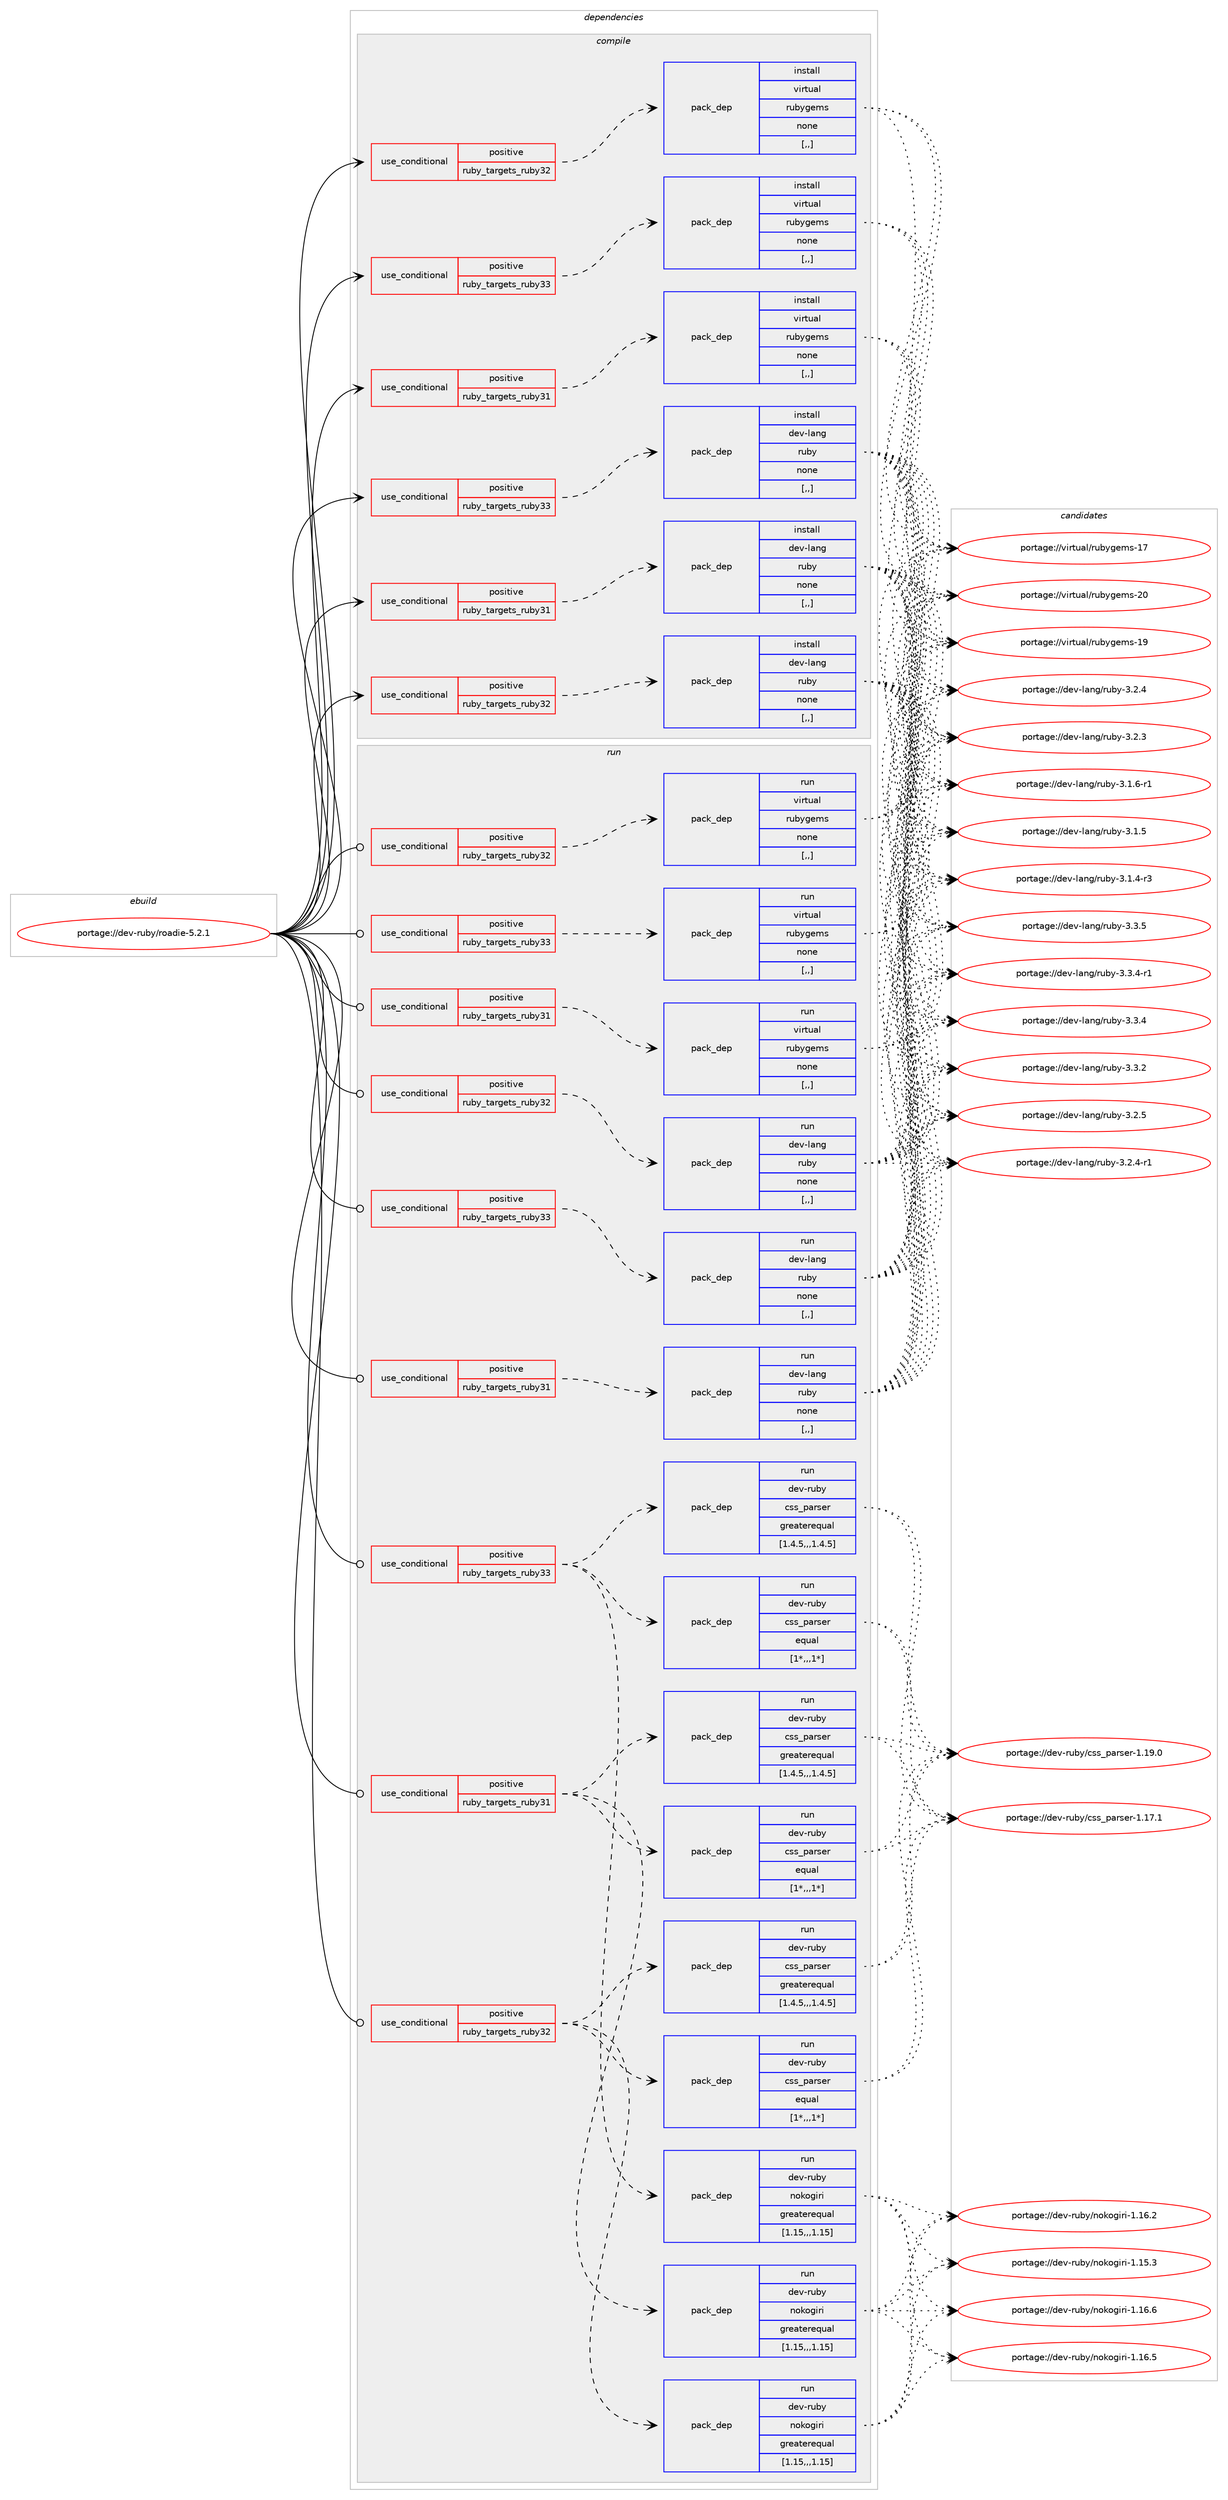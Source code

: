 digraph prolog {

# *************
# Graph options
# *************

newrank=true;
concentrate=true;
compound=true;
graph [rankdir=LR,fontname=Helvetica,fontsize=10,ranksep=1.5];#, ranksep=2.5, nodesep=0.2];
edge  [arrowhead=vee];
node  [fontname=Helvetica,fontsize=10];

# **********
# The ebuild
# **********

subgraph cluster_leftcol {
color=gray;
label=<<i>ebuild</i>>;
id [label="portage://dev-ruby/roadie-5.2.1", color=red, width=4, href="../dev-ruby/roadie-5.2.1.svg"];
}

# ****************
# The dependencies
# ****************

subgraph cluster_midcol {
color=gray;
label=<<i>dependencies</i>>;
subgraph cluster_compile {
fillcolor="#eeeeee";
style=filled;
label=<<i>compile</i>>;
subgraph cond185751 {
dependency695249 [label=<<TABLE BORDER="0" CELLBORDER="1" CELLSPACING="0" CELLPADDING="4"><TR><TD ROWSPAN="3" CELLPADDING="10">use_conditional</TD></TR><TR><TD>positive</TD></TR><TR><TD>ruby_targets_ruby31</TD></TR></TABLE>>, shape=none, color=red];
subgraph pack504543 {
dependency695250 [label=<<TABLE BORDER="0" CELLBORDER="1" CELLSPACING="0" CELLPADDING="4" WIDTH="220"><TR><TD ROWSPAN="6" CELLPADDING="30">pack_dep</TD></TR><TR><TD WIDTH="110">install</TD></TR><TR><TD>dev-lang</TD></TR><TR><TD>ruby</TD></TR><TR><TD>none</TD></TR><TR><TD>[,,]</TD></TR></TABLE>>, shape=none, color=blue];
}
dependency695249:e -> dependency695250:w [weight=20,style="dashed",arrowhead="vee"];
}
id:e -> dependency695249:w [weight=20,style="solid",arrowhead="vee"];
subgraph cond185752 {
dependency695251 [label=<<TABLE BORDER="0" CELLBORDER="1" CELLSPACING="0" CELLPADDING="4"><TR><TD ROWSPAN="3" CELLPADDING="10">use_conditional</TD></TR><TR><TD>positive</TD></TR><TR><TD>ruby_targets_ruby31</TD></TR></TABLE>>, shape=none, color=red];
subgraph pack504544 {
dependency695252 [label=<<TABLE BORDER="0" CELLBORDER="1" CELLSPACING="0" CELLPADDING="4" WIDTH="220"><TR><TD ROWSPAN="6" CELLPADDING="30">pack_dep</TD></TR><TR><TD WIDTH="110">install</TD></TR><TR><TD>virtual</TD></TR><TR><TD>rubygems</TD></TR><TR><TD>none</TD></TR><TR><TD>[,,]</TD></TR></TABLE>>, shape=none, color=blue];
}
dependency695251:e -> dependency695252:w [weight=20,style="dashed",arrowhead="vee"];
}
id:e -> dependency695251:w [weight=20,style="solid",arrowhead="vee"];
subgraph cond185753 {
dependency695253 [label=<<TABLE BORDER="0" CELLBORDER="1" CELLSPACING="0" CELLPADDING="4"><TR><TD ROWSPAN="3" CELLPADDING="10">use_conditional</TD></TR><TR><TD>positive</TD></TR><TR><TD>ruby_targets_ruby32</TD></TR></TABLE>>, shape=none, color=red];
subgraph pack504545 {
dependency695254 [label=<<TABLE BORDER="0" CELLBORDER="1" CELLSPACING="0" CELLPADDING="4" WIDTH="220"><TR><TD ROWSPAN="6" CELLPADDING="30">pack_dep</TD></TR><TR><TD WIDTH="110">install</TD></TR><TR><TD>dev-lang</TD></TR><TR><TD>ruby</TD></TR><TR><TD>none</TD></TR><TR><TD>[,,]</TD></TR></TABLE>>, shape=none, color=blue];
}
dependency695253:e -> dependency695254:w [weight=20,style="dashed",arrowhead="vee"];
}
id:e -> dependency695253:w [weight=20,style="solid",arrowhead="vee"];
subgraph cond185754 {
dependency695255 [label=<<TABLE BORDER="0" CELLBORDER="1" CELLSPACING="0" CELLPADDING="4"><TR><TD ROWSPAN="3" CELLPADDING="10">use_conditional</TD></TR><TR><TD>positive</TD></TR><TR><TD>ruby_targets_ruby32</TD></TR></TABLE>>, shape=none, color=red];
subgraph pack504546 {
dependency695256 [label=<<TABLE BORDER="0" CELLBORDER="1" CELLSPACING="0" CELLPADDING="4" WIDTH="220"><TR><TD ROWSPAN="6" CELLPADDING="30">pack_dep</TD></TR><TR><TD WIDTH="110">install</TD></TR><TR><TD>virtual</TD></TR><TR><TD>rubygems</TD></TR><TR><TD>none</TD></TR><TR><TD>[,,]</TD></TR></TABLE>>, shape=none, color=blue];
}
dependency695255:e -> dependency695256:w [weight=20,style="dashed",arrowhead="vee"];
}
id:e -> dependency695255:w [weight=20,style="solid",arrowhead="vee"];
subgraph cond185755 {
dependency695257 [label=<<TABLE BORDER="0" CELLBORDER="1" CELLSPACING="0" CELLPADDING="4"><TR><TD ROWSPAN="3" CELLPADDING="10">use_conditional</TD></TR><TR><TD>positive</TD></TR><TR><TD>ruby_targets_ruby33</TD></TR></TABLE>>, shape=none, color=red];
subgraph pack504547 {
dependency695258 [label=<<TABLE BORDER="0" CELLBORDER="1" CELLSPACING="0" CELLPADDING="4" WIDTH="220"><TR><TD ROWSPAN="6" CELLPADDING="30">pack_dep</TD></TR><TR><TD WIDTH="110">install</TD></TR><TR><TD>dev-lang</TD></TR><TR><TD>ruby</TD></TR><TR><TD>none</TD></TR><TR><TD>[,,]</TD></TR></TABLE>>, shape=none, color=blue];
}
dependency695257:e -> dependency695258:w [weight=20,style="dashed",arrowhead="vee"];
}
id:e -> dependency695257:w [weight=20,style="solid",arrowhead="vee"];
subgraph cond185756 {
dependency695259 [label=<<TABLE BORDER="0" CELLBORDER="1" CELLSPACING="0" CELLPADDING="4"><TR><TD ROWSPAN="3" CELLPADDING="10">use_conditional</TD></TR><TR><TD>positive</TD></TR><TR><TD>ruby_targets_ruby33</TD></TR></TABLE>>, shape=none, color=red];
subgraph pack504548 {
dependency695260 [label=<<TABLE BORDER="0" CELLBORDER="1" CELLSPACING="0" CELLPADDING="4" WIDTH="220"><TR><TD ROWSPAN="6" CELLPADDING="30">pack_dep</TD></TR><TR><TD WIDTH="110">install</TD></TR><TR><TD>virtual</TD></TR><TR><TD>rubygems</TD></TR><TR><TD>none</TD></TR><TR><TD>[,,]</TD></TR></TABLE>>, shape=none, color=blue];
}
dependency695259:e -> dependency695260:w [weight=20,style="dashed",arrowhead="vee"];
}
id:e -> dependency695259:w [weight=20,style="solid",arrowhead="vee"];
}
subgraph cluster_compileandrun {
fillcolor="#eeeeee";
style=filled;
label=<<i>compile and run</i>>;
}
subgraph cluster_run {
fillcolor="#eeeeee";
style=filled;
label=<<i>run</i>>;
subgraph cond185757 {
dependency695261 [label=<<TABLE BORDER="0" CELLBORDER="1" CELLSPACING="0" CELLPADDING="4"><TR><TD ROWSPAN="3" CELLPADDING="10">use_conditional</TD></TR><TR><TD>positive</TD></TR><TR><TD>ruby_targets_ruby31</TD></TR></TABLE>>, shape=none, color=red];
subgraph pack504549 {
dependency695262 [label=<<TABLE BORDER="0" CELLBORDER="1" CELLSPACING="0" CELLPADDING="4" WIDTH="220"><TR><TD ROWSPAN="6" CELLPADDING="30">pack_dep</TD></TR><TR><TD WIDTH="110">run</TD></TR><TR><TD>dev-lang</TD></TR><TR><TD>ruby</TD></TR><TR><TD>none</TD></TR><TR><TD>[,,]</TD></TR></TABLE>>, shape=none, color=blue];
}
dependency695261:e -> dependency695262:w [weight=20,style="dashed",arrowhead="vee"];
}
id:e -> dependency695261:w [weight=20,style="solid",arrowhead="odot"];
subgraph cond185758 {
dependency695263 [label=<<TABLE BORDER="0" CELLBORDER="1" CELLSPACING="0" CELLPADDING="4"><TR><TD ROWSPAN="3" CELLPADDING="10">use_conditional</TD></TR><TR><TD>positive</TD></TR><TR><TD>ruby_targets_ruby31</TD></TR></TABLE>>, shape=none, color=red];
subgraph pack504550 {
dependency695264 [label=<<TABLE BORDER="0" CELLBORDER="1" CELLSPACING="0" CELLPADDING="4" WIDTH="220"><TR><TD ROWSPAN="6" CELLPADDING="30">pack_dep</TD></TR><TR><TD WIDTH="110">run</TD></TR><TR><TD>dev-ruby</TD></TR><TR><TD>nokogiri</TD></TR><TR><TD>greaterequal</TD></TR><TR><TD>[1.15,,,1.15]</TD></TR></TABLE>>, shape=none, color=blue];
}
dependency695263:e -> dependency695264:w [weight=20,style="dashed",arrowhead="vee"];
subgraph pack504551 {
dependency695265 [label=<<TABLE BORDER="0" CELLBORDER="1" CELLSPACING="0" CELLPADDING="4" WIDTH="220"><TR><TD ROWSPAN="6" CELLPADDING="30">pack_dep</TD></TR><TR><TD WIDTH="110">run</TD></TR><TR><TD>dev-ruby</TD></TR><TR><TD>css_parser</TD></TR><TR><TD>greaterequal</TD></TR><TR><TD>[1.4.5,,,1.4.5]</TD></TR></TABLE>>, shape=none, color=blue];
}
dependency695263:e -> dependency695265:w [weight=20,style="dashed",arrowhead="vee"];
subgraph pack504552 {
dependency695266 [label=<<TABLE BORDER="0" CELLBORDER="1" CELLSPACING="0" CELLPADDING="4" WIDTH="220"><TR><TD ROWSPAN="6" CELLPADDING="30">pack_dep</TD></TR><TR><TD WIDTH="110">run</TD></TR><TR><TD>dev-ruby</TD></TR><TR><TD>css_parser</TD></TR><TR><TD>equal</TD></TR><TR><TD>[1*,,,1*]</TD></TR></TABLE>>, shape=none, color=blue];
}
dependency695263:e -> dependency695266:w [weight=20,style="dashed",arrowhead="vee"];
}
id:e -> dependency695263:w [weight=20,style="solid",arrowhead="odot"];
subgraph cond185759 {
dependency695267 [label=<<TABLE BORDER="0" CELLBORDER="1" CELLSPACING="0" CELLPADDING="4"><TR><TD ROWSPAN="3" CELLPADDING="10">use_conditional</TD></TR><TR><TD>positive</TD></TR><TR><TD>ruby_targets_ruby31</TD></TR></TABLE>>, shape=none, color=red];
subgraph pack504553 {
dependency695268 [label=<<TABLE BORDER="0" CELLBORDER="1" CELLSPACING="0" CELLPADDING="4" WIDTH="220"><TR><TD ROWSPAN="6" CELLPADDING="30">pack_dep</TD></TR><TR><TD WIDTH="110">run</TD></TR><TR><TD>virtual</TD></TR><TR><TD>rubygems</TD></TR><TR><TD>none</TD></TR><TR><TD>[,,]</TD></TR></TABLE>>, shape=none, color=blue];
}
dependency695267:e -> dependency695268:w [weight=20,style="dashed",arrowhead="vee"];
}
id:e -> dependency695267:w [weight=20,style="solid",arrowhead="odot"];
subgraph cond185760 {
dependency695269 [label=<<TABLE BORDER="0" CELLBORDER="1" CELLSPACING="0" CELLPADDING="4"><TR><TD ROWSPAN="3" CELLPADDING="10">use_conditional</TD></TR><TR><TD>positive</TD></TR><TR><TD>ruby_targets_ruby32</TD></TR></TABLE>>, shape=none, color=red];
subgraph pack504554 {
dependency695270 [label=<<TABLE BORDER="0" CELLBORDER="1" CELLSPACING="0" CELLPADDING="4" WIDTH="220"><TR><TD ROWSPAN="6" CELLPADDING="30">pack_dep</TD></TR><TR><TD WIDTH="110">run</TD></TR><TR><TD>dev-lang</TD></TR><TR><TD>ruby</TD></TR><TR><TD>none</TD></TR><TR><TD>[,,]</TD></TR></TABLE>>, shape=none, color=blue];
}
dependency695269:e -> dependency695270:w [weight=20,style="dashed",arrowhead="vee"];
}
id:e -> dependency695269:w [weight=20,style="solid",arrowhead="odot"];
subgraph cond185761 {
dependency695271 [label=<<TABLE BORDER="0" CELLBORDER="1" CELLSPACING="0" CELLPADDING="4"><TR><TD ROWSPAN="3" CELLPADDING="10">use_conditional</TD></TR><TR><TD>positive</TD></TR><TR><TD>ruby_targets_ruby32</TD></TR></TABLE>>, shape=none, color=red];
subgraph pack504555 {
dependency695272 [label=<<TABLE BORDER="0" CELLBORDER="1" CELLSPACING="0" CELLPADDING="4" WIDTH="220"><TR><TD ROWSPAN="6" CELLPADDING="30">pack_dep</TD></TR><TR><TD WIDTH="110">run</TD></TR><TR><TD>dev-ruby</TD></TR><TR><TD>nokogiri</TD></TR><TR><TD>greaterequal</TD></TR><TR><TD>[1.15,,,1.15]</TD></TR></TABLE>>, shape=none, color=blue];
}
dependency695271:e -> dependency695272:w [weight=20,style="dashed",arrowhead="vee"];
subgraph pack504556 {
dependency695273 [label=<<TABLE BORDER="0" CELLBORDER="1" CELLSPACING="0" CELLPADDING="4" WIDTH="220"><TR><TD ROWSPAN="6" CELLPADDING="30">pack_dep</TD></TR><TR><TD WIDTH="110">run</TD></TR><TR><TD>dev-ruby</TD></TR><TR><TD>css_parser</TD></TR><TR><TD>greaterequal</TD></TR><TR><TD>[1.4.5,,,1.4.5]</TD></TR></TABLE>>, shape=none, color=blue];
}
dependency695271:e -> dependency695273:w [weight=20,style="dashed",arrowhead="vee"];
subgraph pack504557 {
dependency695274 [label=<<TABLE BORDER="0" CELLBORDER="1" CELLSPACING="0" CELLPADDING="4" WIDTH="220"><TR><TD ROWSPAN="6" CELLPADDING="30">pack_dep</TD></TR><TR><TD WIDTH="110">run</TD></TR><TR><TD>dev-ruby</TD></TR><TR><TD>css_parser</TD></TR><TR><TD>equal</TD></TR><TR><TD>[1*,,,1*]</TD></TR></TABLE>>, shape=none, color=blue];
}
dependency695271:e -> dependency695274:w [weight=20,style="dashed",arrowhead="vee"];
}
id:e -> dependency695271:w [weight=20,style="solid",arrowhead="odot"];
subgraph cond185762 {
dependency695275 [label=<<TABLE BORDER="0" CELLBORDER="1" CELLSPACING="0" CELLPADDING="4"><TR><TD ROWSPAN="3" CELLPADDING="10">use_conditional</TD></TR><TR><TD>positive</TD></TR><TR><TD>ruby_targets_ruby32</TD></TR></TABLE>>, shape=none, color=red];
subgraph pack504558 {
dependency695276 [label=<<TABLE BORDER="0" CELLBORDER="1" CELLSPACING="0" CELLPADDING="4" WIDTH="220"><TR><TD ROWSPAN="6" CELLPADDING="30">pack_dep</TD></TR><TR><TD WIDTH="110">run</TD></TR><TR><TD>virtual</TD></TR><TR><TD>rubygems</TD></TR><TR><TD>none</TD></TR><TR><TD>[,,]</TD></TR></TABLE>>, shape=none, color=blue];
}
dependency695275:e -> dependency695276:w [weight=20,style="dashed",arrowhead="vee"];
}
id:e -> dependency695275:w [weight=20,style="solid",arrowhead="odot"];
subgraph cond185763 {
dependency695277 [label=<<TABLE BORDER="0" CELLBORDER="1" CELLSPACING="0" CELLPADDING="4"><TR><TD ROWSPAN="3" CELLPADDING="10">use_conditional</TD></TR><TR><TD>positive</TD></TR><TR><TD>ruby_targets_ruby33</TD></TR></TABLE>>, shape=none, color=red];
subgraph pack504559 {
dependency695278 [label=<<TABLE BORDER="0" CELLBORDER="1" CELLSPACING="0" CELLPADDING="4" WIDTH="220"><TR><TD ROWSPAN="6" CELLPADDING="30">pack_dep</TD></TR><TR><TD WIDTH="110">run</TD></TR><TR><TD>dev-lang</TD></TR><TR><TD>ruby</TD></TR><TR><TD>none</TD></TR><TR><TD>[,,]</TD></TR></TABLE>>, shape=none, color=blue];
}
dependency695277:e -> dependency695278:w [weight=20,style="dashed",arrowhead="vee"];
}
id:e -> dependency695277:w [weight=20,style="solid",arrowhead="odot"];
subgraph cond185764 {
dependency695279 [label=<<TABLE BORDER="0" CELLBORDER="1" CELLSPACING="0" CELLPADDING="4"><TR><TD ROWSPAN="3" CELLPADDING="10">use_conditional</TD></TR><TR><TD>positive</TD></TR><TR><TD>ruby_targets_ruby33</TD></TR></TABLE>>, shape=none, color=red];
subgraph pack504560 {
dependency695280 [label=<<TABLE BORDER="0" CELLBORDER="1" CELLSPACING="0" CELLPADDING="4" WIDTH="220"><TR><TD ROWSPAN="6" CELLPADDING="30">pack_dep</TD></TR><TR><TD WIDTH="110">run</TD></TR><TR><TD>dev-ruby</TD></TR><TR><TD>nokogiri</TD></TR><TR><TD>greaterequal</TD></TR><TR><TD>[1.15,,,1.15]</TD></TR></TABLE>>, shape=none, color=blue];
}
dependency695279:e -> dependency695280:w [weight=20,style="dashed",arrowhead="vee"];
subgraph pack504561 {
dependency695281 [label=<<TABLE BORDER="0" CELLBORDER="1" CELLSPACING="0" CELLPADDING="4" WIDTH="220"><TR><TD ROWSPAN="6" CELLPADDING="30">pack_dep</TD></TR><TR><TD WIDTH="110">run</TD></TR><TR><TD>dev-ruby</TD></TR><TR><TD>css_parser</TD></TR><TR><TD>greaterequal</TD></TR><TR><TD>[1.4.5,,,1.4.5]</TD></TR></TABLE>>, shape=none, color=blue];
}
dependency695279:e -> dependency695281:w [weight=20,style="dashed",arrowhead="vee"];
subgraph pack504562 {
dependency695282 [label=<<TABLE BORDER="0" CELLBORDER="1" CELLSPACING="0" CELLPADDING="4" WIDTH="220"><TR><TD ROWSPAN="6" CELLPADDING="30">pack_dep</TD></TR><TR><TD WIDTH="110">run</TD></TR><TR><TD>dev-ruby</TD></TR><TR><TD>css_parser</TD></TR><TR><TD>equal</TD></TR><TR><TD>[1*,,,1*]</TD></TR></TABLE>>, shape=none, color=blue];
}
dependency695279:e -> dependency695282:w [weight=20,style="dashed",arrowhead="vee"];
}
id:e -> dependency695279:w [weight=20,style="solid",arrowhead="odot"];
subgraph cond185765 {
dependency695283 [label=<<TABLE BORDER="0" CELLBORDER="1" CELLSPACING="0" CELLPADDING="4"><TR><TD ROWSPAN="3" CELLPADDING="10">use_conditional</TD></TR><TR><TD>positive</TD></TR><TR><TD>ruby_targets_ruby33</TD></TR></TABLE>>, shape=none, color=red];
subgraph pack504563 {
dependency695284 [label=<<TABLE BORDER="0" CELLBORDER="1" CELLSPACING="0" CELLPADDING="4" WIDTH="220"><TR><TD ROWSPAN="6" CELLPADDING="30">pack_dep</TD></TR><TR><TD WIDTH="110">run</TD></TR><TR><TD>virtual</TD></TR><TR><TD>rubygems</TD></TR><TR><TD>none</TD></TR><TR><TD>[,,]</TD></TR></TABLE>>, shape=none, color=blue];
}
dependency695283:e -> dependency695284:w [weight=20,style="dashed",arrowhead="vee"];
}
id:e -> dependency695283:w [weight=20,style="solid",arrowhead="odot"];
}
}

# **************
# The candidates
# **************

subgraph cluster_choices {
rank=same;
color=gray;
label=<<i>candidates</i>>;

subgraph choice504543 {
color=black;
nodesep=1;
choice10010111845108971101034711411798121455146514653 [label="portage://dev-lang/ruby-3.3.5", color=red, width=4,href="../dev-lang/ruby-3.3.5.svg"];
choice100101118451089711010347114117981214551465146524511449 [label="portage://dev-lang/ruby-3.3.4-r1", color=red, width=4,href="../dev-lang/ruby-3.3.4-r1.svg"];
choice10010111845108971101034711411798121455146514652 [label="portage://dev-lang/ruby-3.3.4", color=red, width=4,href="../dev-lang/ruby-3.3.4.svg"];
choice10010111845108971101034711411798121455146514650 [label="portage://dev-lang/ruby-3.3.2", color=red, width=4,href="../dev-lang/ruby-3.3.2.svg"];
choice10010111845108971101034711411798121455146504653 [label="portage://dev-lang/ruby-3.2.5", color=red, width=4,href="../dev-lang/ruby-3.2.5.svg"];
choice100101118451089711010347114117981214551465046524511449 [label="portage://dev-lang/ruby-3.2.4-r1", color=red, width=4,href="../dev-lang/ruby-3.2.4-r1.svg"];
choice10010111845108971101034711411798121455146504652 [label="portage://dev-lang/ruby-3.2.4", color=red, width=4,href="../dev-lang/ruby-3.2.4.svg"];
choice10010111845108971101034711411798121455146504651 [label="portage://dev-lang/ruby-3.2.3", color=red, width=4,href="../dev-lang/ruby-3.2.3.svg"];
choice100101118451089711010347114117981214551464946544511449 [label="portage://dev-lang/ruby-3.1.6-r1", color=red, width=4,href="../dev-lang/ruby-3.1.6-r1.svg"];
choice10010111845108971101034711411798121455146494653 [label="portage://dev-lang/ruby-3.1.5", color=red, width=4,href="../dev-lang/ruby-3.1.5.svg"];
choice100101118451089711010347114117981214551464946524511451 [label="portage://dev-lang/ruby-3.1.4-r3", color=red, width=4,href="../dev-lang/ruby-3.1.4-r3.svg"];
dependency695250:e -> choice10010111845108971101034711411798121455146514653:w [style=dotted,weight="100"];
dependency695250:e -> choice100101118451089711010347114117981214551465146524511449:w [style=dotted,weight="100"];
dependency695250:e -> choice10010111845108971101034711411798121455146514652:w [style=dotted,weight="100"];
dependency695250:e -> choice10010111845108971101034711411798121455146514650:w [style=dotted,weight="100"];
dependency695250:e -> choice10010111845108971101034711411798121455146504653:w [style=dotted,weight="100"];
dependency695250:e -> choice100101118451089711010347114117981214551465046524511449:w [style=dotted,weight="100"];
dependency695250:e -> choice10010111845108971101034711411798121455146504652:w [style=dotted,weight="100"];
dependency695250:e -> choice10010111845108971101034711411798121455146504651:w [style=dotted,weight="100"];
dependency695250:e -> choice100101118451089711010347114117981214551464946544511449:w [style=dotted,weight="100"];
dependency695250:e -> choice10010111845108971101034711411798121455146494653:w [style=dotted,weight="100"];
dependency695250:e -> choice100101118451089711010347114117981214551464946524511451:w [style=dotted,weight="100"];
}
subgraph choice504544 {
color=black;
nodesep=1;
choice118105114116117971084711411798121103101109115455048 [label="portage://virtual/rubygems-20", color=red, width=4,href="../virtual/rubygems-20.svg"];
choice118105114116117971084711411798121103101109115454957 [label="portage://virtual/rubygems-19", color=red, width=4,href="../virtual/rubygems-19.svg"];
choice118105114116117971084711411798121103101109115454955 [label="portage://virtual/rubygems-17", color=red, width=4,href="../virtual/rubygems-17.svg"];
dependency695252:e -> choice118105114116117971084711411798121103101109115455048:w [style=dotted,weight="100"];
dependency695252:e -> choice118105114116117971084711411798121103101109115454957:w [style=dotted,weight="100"];
dependency695252:e -> choice118105114116117971084711411798121103101109115454955:w [style=dotted,weight="100"];
}
subgraph choice504545 {
color=black;
nodesep=1;
choice10010111845108971101034711411798121455146514653 [label="portage://dev-lang/ruby-3.3.5", color=red, width=4,href="../dev-lang/ruby-3.3.5.svg"];
choice100101118451089711010347114117981214551465146524511449 [label="portage://dev-lang/ruby-3.3.4-r1", color=red, width=4,href="../dev-lang/ruby-3.3.4-r1.svg"];
choice10010111845108971101034711411798121455146514652 [label="portage://dev-lang/ruby-3.3.4", color=red, width=4,href="../dev-lang/ruby-3.3.4.svg"];
choice10010111845108971101034711411798121455146514650 [label="portage://dev-lang/ruby-3.3.2", color=red, width=4,href="../dev-lang/ruby-3.3.2.svg"];
choice10010111845108971101034711411798121455146504653 [label="portage://dev-lang/ruby-3.2.5", color=red, width=4,href="../dev-lang/ruby-3.2.5.svg"];
choice100101118451089711010347114117981214551465046524511449 [label="portage://dev-lang/ruby-3.2.4-r1", color=red, width=4,href="../dev-lang/ruby-3.2.4-r1.svg"];
choice10010111845108971101034711411798121455146504652 [label="portage://dev-lang/ruby-3.2.4", color=red, width=4,href="../dev-lang/ruby-3.2.4.svg"];
choice10010111845108971101034711411798121455146504651 [label="portage://dev-lang/ruby-3.2.3", color=red, width=4,href="../dev-lang/ruby-3.2.3.svg"];
choice100101118451089711010347114117981214551464946544511449 [label="portage://dev-lang/ruby-3.1.6-r1", color=red, width=4,href="../dev-lang/ruby-3.1.6-r1.svg"];
choice10010111845108971101034711411798121455146494653 [label="portage://dev-lang/ruby-3.1.5", color=red, width=4,href="../dev-lang/ruby-3.1.5.svg"];
choice100101118451089711010347114117981214551464946524511451 [label="portage://dev-lang/ruby-3.1.4-r3", color=red, width=4,href="../dev-lang/ruby-3.1.4-r3.svg"];
dependency695254:e -> choice10010111845108971101034711411798121455146514653:w [style=dotted,weight="100"];
dependency695254:e -> choice100101118451089711010347114117981214551465146524511449:w [style=dotted,weight="100"];
dependency695254:e -> choice10010111845108971101034711411798121455146514652:w [style=dotted,weight="100"];
dependency695254:e -> choice10010111845108971101034711411798121455146514650:w [style=dotted,weight="100"];
dependency695254:e -> choice10010111845108971101034711411798121455146504653:w [style=dotted,weight="100"];
dependency695254:e -> choice100101118451089711010347114117981214551465046524511449:w [style=dotted,weight="100"];
dependency695254:e -> choice10010111845108971101034711411798121455146504652:w [style=dotted,weight="100"];
dependency695254:e -> choice10010111845108971101034711411798121455146504651:w [style=dotted,weight="100"];
dependency695254:e -> choice100101118451089711010347114117981214551464946544511449:w [style=dotted,weight="100"];
dependency695254:e -> choice10010111845108971101034711411798121455146494653:w [style=dotted,weight="100"];
dependency695254:e -> choice100101118451089711010347114117981214551464946524511451:w [style=dotted,weight="100"];
}
subgraph choice504546 {
color=black;
nodesep=1;
choice118105114116117971084711411798121103101109115455048 [label="portage://virtual/rubygems-20", color=red, width=4,href="../virtual/rubygems-20.svg"];
choice118105114116117971084711411798121103101109115454957 [label="portage://virtual/rubygems-19", color=red, width=4,href="../virtual/rubygems-19.svg"];
choice118105114116117971084711411798121103101109115454955 [label="portage://virtual/rubygems-17", color=red, width=4,href="../virtual/rubygems-17.svg"];
dependency695256:e -> choice118105114116117971084711411798121103101109115455048:w [style=dotted,weight="100"];
dependency695256:e -> choice118105114116117971084711411798121103101109115454957:w [style=dotted,weight="100"];
dependency695256:e -> choice118105114116117971084711411798121103101109115454955:w [style=dotted,weight="100"];
}
subgraph choice504547 {
color=black;
nodesep=1;
choice10010111845108971101034711411798121455146514653 [label="portage://dev-lang/ruby-3.3.5", color=red, width=4,href="../dev-lang/ruby-3.3.5.svg"];
choice100101118451089711010347114117981214551465146524511449 [label="portage://dev-lang/ruby-3.3.4-r1", color=red, width=4,href="../dev-lang/ruby-3.3.4-r1.svg"];
choice10010111845108971101034711411798121455146514652 [label="portage://dev-lang/ruby-3.3.4", color=red, width=4,href="../dev-lang/ruby-3.3.4.svg"];
choice10010111845108971101034711411798121455146514650 [label="portage://dev-lang/ruby-3.3.2", color=red, width=4,href="../dev-lang/ruby-3.3.2.svg"];
choice10010111845108971101034711411798121455146504653 [label="portage://dev-lang/ruby-3.2.5", color=red, width=4,href="../dev-lang/ruby-3.2.5.svg"];
choice100101118451089711010347114117981214551465046524511449 [label="portage://dev-lang/ruby-3.2.4-r1", color=red, width=4,href="../dev-lang/ruby-3.2.4-r1.svg"];
choice10010111845108971101034711411798121455146504652 [label="portage://dev-lang/ruby-3.2.4", color=red, width=4,href="../dev-lang/ruby-3.2.4.svg"];
choice10010111845108971101034711411798121455146504651 [label="portage://dev-lang/ruby-3.2.3", color=red, width=4,href="../dev-lang/ruby-3.2.3.svg"];
choice100101118451089711010347114117981214551464946544511449 [label="portage://dev-lang/ruby-3.1.6-r1", color=red, width=4,href="../dev-lang/ruby-3.1.6-r1.svg"];
choice10010111845108971101034711411798121455146494653 [label="portage://dev-lang/ruby-3.1.5", color=red, width=4,href="../dev-lang/ruby-3.1.5.svg"];
choice100101118451089711010347114117981214551464946524511451 [label="portage://dev-lang/ruby-3.1.4-r3", color=red, width=4,href="../dev-lang/ruby-3.1.4-r3.svg"];
dependency695258:e -> choice10010111845108971101034711411798121455146514653:w [style=dotted,weight="100"];
dependency695258:e -> choice100101118451089711010347114117981214551465146524511449:w [style=dotted,weight="100"];
dependency695258:e -> choice10010111845108971101034711411798121455146514652:w [style=dotted,weight="100"];
dependency695258:e -> choice10010111845108971101034711411798121455146514650:w [style=dotted,weight="100"];
dependency695258:e -> choice10010111845108971101034711411798121455146504653:w [style=dotted,weight="100"];
dependency695258:e -> choice100101118451089711010347114117981214551465046524511449:w [style=dotted,weight="100"];
dependency695258:e -> choice10010111845108971101034711411798121455146504652:w [style=dotted,weight="100"];
dependency695258:e -> choice10010111845108971101034711411798121455146504651:w [style=dotted,weight="100"];
dependency695258:e -> choice100101118451089711010347114117981214551464946544511449:w [style=dotted,weight="100"];
dependency695258:e -> choice10010111845108971101034711411798121455146494653:w [style=dotted,weight="100"];
dependency695258:e -> choice100101118451089711010347114117981214551464946524511451:w [style=dotted,weight="100"];
}
subgraph choice504548 {
color=black;
nodesep=1;
choice118105114116117971084711411798121103101109115455048 [label="portage://virtual/rubygems-20", color=red, width=4,href="../virtual/rubygems-20.svg"];
choice118105114116117971084711411798121103101109115454957 [label="portage://virtual/rubygems-19", color=red, width=4,href="../virtual/rubygems-19.svg"];
choice118105114116117971084711411798121103101109115454955 [label="portage://virtual/rubygems-17", color=red, width=4,href="../virtual/rubygems-17.svg"];
dependency695260:e -> choice118105114116117971084711411798121103101109115455048:w [style=dotted,weight="100"];
dependency695260:e -> choice118105114116117971084711411798121103101109115454957:w [style=dotted,weight="100"];
dependency695260:e -> choice118105114116117971084711411798121103101109115454955:w [style=dotted,weight="100"];
}
subgraph choice504549 {
color=black;
nodesep=1;
choice10010111845108971101034711411798121455146514653 [label="portage://dev-lang/ruby-3.3.5", color=red, width=4,href="../dev-lang/ruby-3.3.5.svg"];
choice100101118451089711010347114117981214551465146524511449 [label="portage://dev-lang/ruby-3.3.4-r1", color=red, width=4,href="../dev-lang/ruby-3.3.4-r1.svg"];
choice10010111845108971101034711411798121455146514652 [label="portage://dev-lang/ruby-3.3.4", color=red, width=4,href="../dev-lang/ruby-3.3.4.svg"];
choice10010111845108971101034711411798121455146514650 [label="portage://dev-lang/ruby-3.3.2", color=red, width=4,href="../dev-lang/ruby-3.3.2.svg"];
choice10010111845108971101034711411798121455146504653 [label="portage://dev-lang/ruby-3.2.5", color=red, width=4,href="../dev-lang/ruby-3.2.5.svg"];
choice100101118451089711010347114117981214551465046524511449 [label="portage://dev-lang/ruby-3.2.4-r1", color=red, width=4,href="../dev-lang/ruby-3.2.4-r1.svg"];
choice10010111845108971101034711411798121455146504652 [label="portage://dev-lang/ruby-3.2.4", color=red, width=4,href="../dev-lang/ruby-3.2.4.svg"];
choice10010111845108971101034711411798121455146504651 [label="portage://dev-lang/ruby-3.2.3", color=red, width=4,href="../dev-lang/ruby-3.2.3.svg"];
choice100101118451089711010347114117981214551464946544511449 [label="portage://dev-lang/ruby-3.1.6-r1", color=red, width=4,href="../dev-lang/ruby-3.1.6-r1.svg"];
choice10010111845108971101034711411798121455146494653 [label="portage://dev-lang/ruby-3.1.5", color=red, width=4,href="../dev-lang/ruby-3.1.5.svg"];
choice100101118451089711010347114117981214551464946524511451 [label="portage://dev-lang/ruby-3.1.4-r3", color=red, width=4,href="../dev-lang/ruby-3.1.4-r3.svg"];
dependency695262:e -> choice10010111845108971101034711411798121455146514653:w [style=dotted,weight="100"];
dependency695262:e -> choice100101118451089711010347114117981214551465146524511449:w [style=dotted,weight="100"];
dependency695262:e -> choice10010111845108971101034711411798121455146514652:w [style=dotted,weight="100"];
dependency695262:e -> choice10010111845108971101034711411798121455146514650:w [style=dotted,weight="100"];
dependency695262:e -> choice10010111845108971101034711411798121455146504653:w [style=dotted,weight="100"];
dependency695262:e -> choice100101118451089711010347114117981214551465046524511449:w [style=dotted,weight="100"];
dependency695262:e -> choice10010111845108971101034711411798121455146504652:w [style=dotted,weight="100"];
dependency695262:e -> choice10010111845108971101034711411798121455146504651:w [style=dotted,weight="100"];
dependency695262:e -> choice100101118451089711010347114117981214551464946544511449:w [style=dotted,weight="100"];
dependency695262:e -> choice10010111845108971101034711411798121455146494653:w [style=dotted,weight="100"];
dependency695262:e -> choice100101118451089711010347114117981214551464946524511451:w [style=dotted,weight="100"];
}
subgraph choice504550 {
color=black;
nodesep=1;
choice10010111845114117981214711011110711110310511410545494649544654 [label="portage://dev-ruby/nokogiri-1.16.6", color=red, width=4,href="../dev-ruby/nokogiri-1.16.6.svg"];
choice10010111845114117981214711011110711110310511410545494649544653 [label="portage://dev-ruby/nokogiri-1.16.5", color=red, width=4,href="../dev-ruby/nokogiri-1.16.5.svg"];
choice10010111845114117981214711011110711110310511410545494649544650 [label="portage://dev-ruby/nokogiri-1.16.2", color=red, width=4,href="../dev-ruby/nokogiri-1.16.2.svg"];
choice10010111845114117981214711011110711110310511410545494649534651 [label="portage://dev-ruby/nokogiri-1.15.3", color=red, width=4,href="../dev-ruby/nokogiri-1.15.3.svg"];
dependency695264:e -> choice10010111845114117981214711011110711110310511410545494649544654:w [style=dotted,weight="100"];
dependency695264:e -> choice10010111845114117981214711011110711110310511410545494649544653:w [style=dotted,weight="100"];
dependency695264:e -> choice10010111845114117981214711011110711110310511410545494649544650:w [style=dotted,weight="100"];
dependency695264:e -> choice10010111845114117981214711011110711110310511410545494649534651:w [style=dotted,weight="100"];
}
subgraph choice504551 {
color=black;
nodesep=1;
choice10010111845114117981214799115115951129711411510111445494649574648 [label="portage://dev-ruby/css_parser-1.19.0", color=red, width=4,href="../dev-ruby/css_parser-1.19.0.svg"];
choice10010111845114117981214799115115951129711411510111445494649554649 [label="portage://dev-ruby/css_parser-1.17.1", color=red, width=4,href="../dev-ruby/css_parser-1.17.1.svg"];
dependency695265:e -> choice10010111845114117981214799115115951129711411510111445494649574648:w [style=dotted,weight="100"];
dependency695265:e -> choice10010111845114117981214799115115951129711411510111445494649554649:w [style=dotted,weight="100"];
}
subgraph choice504552 {
color=black;
nodesep=1;
choice10010111845114117981214799115115951129711411510111445494649574648 [label="portage://dev-ruby/css_parser-1.19.0", color=red, width=4,href="../dev-ruby/css_parser-1.19.0.svg"];
choice10010111845114117981214799115115951129711411510111445494649554649 [label="portage://dev-ruby/css_parser-1.17.1", color=red, width=4,href="../dev-ruby/css_parser-1.17.1.svg"];
dependency695266:e -> choice10010111845114117981214799115115951129711411510111445494649574648:w [style=dotted,weight="100"];
dependency695266:e -> choice10010111845114117981214799115115951129711411510111445494649554649:w [style=dotted,weight="100"];
}
subgraph choice504553 {
color=black;
nodesep=1;
choice118105114116117971084711411798121103101109115455048 [label="portage://virtual/rubygems-20", color=red, width=4,href="../virtual/rubygems-20.svg"];
choice118105114116117971084711411798121103101109115454957 [label="portage://virtual/rubygems-19", color=red, width=4,href="../virtual/rubygems-19.svg"];
choice118105114116117971084711411798121103101109115454955 [label="portage://virtual/rubygems-17", color=red, width=4,href="../virtual/rubygems-17.svg"];
dependency695268:e -> choice118105114116117971084711411798121103101109115455048:w [style=dotted,weight="100"];
dependency695268:e -> choice118105114116117971084711411798121103101109115454957:w [style=dotted,weight="100"];
dependency695268:e -> choice118105114116117971084711411798121103101109115454955:w [style=dotted,weight="100"];
}
subgraph choice504554 {
color=black;
nodesep=1;
choice10010111845108971101034711411798121455146514653 [label="portage://dev-lang/ruby-3.3.5", color=red, width=4,href="../dev-lang/ruby-3.3.5.svg"];
choice100101118451089711010347114117981214551465146524511449 [label="portage://dev-lang/ruby-3.3.4-r1", color=red, width=4,href="../dev-lang/ruby-3.3.4-r1.svg"];
choice10010111845108971101034711411798121455146514652 [label="portage://dev-lang/ruby-3.3.4", color=red, width=4,href="../dev-lang/ruby-3.3.4.svg"];
choice10010111845108971101034711411798121455146514650 [label="portage://dev-lang/ruby-3.3.2", color=red, width=4,href="../dev-lang/ruby-3.3.2.svg"];
choice10010111845108971101034711411798121455146504653 [label="portage://dev-lang/ruby-3.2.5", color=red, width=4,href="../dev-lang/ruby-3.2.5.svg"];
choice100101118451089711010347114117981214551465046524511449 [label="portage://dev-lang/ruby-3.2.4-r1", color=red, width=4,href="../dev-lang/ruby-3.2.4-r1.svg"];
choice10010111845108971101034711411798121455146504652 [label="portage://dev-lang/ruby-3.2.4", color=red, width=4,href="../dev-lang/ruby-3.2.4.svg"];
choice10010111845108971101034711411798121455146504651 [label="portage://dev-lang/ruby-3.2.3", color=red, width=4,href="../dev-lang/ruby-3.2.3.svg"];
choice100101118451089711010347114117981214551464946544511449 [label="portage://dev-lang/ruby-3.1.6-r1", color=red, width=4,href="../dev-lang/ruby-3.1.6-r1.svg"];
choice10010111845108971101034711411798121455146494653 [label="portage://dev-lang/ruby-3.1.5", color=red, width=4,href="../dev-lang/ruby-3.1.5.svg"];
choice100101118451089711010347114117981214551464946524511451 [label="portage://dev-lang/ruby-3.1.4-r3", color=red, width=4,href="../dev-lang/ruby-3.1.4-r3.svg"];
dependency695270:e -> choice10010111845108971101034711411798121455146514653:w [style=dotted,weight="100"];
dependency695270:e -> choice100101118451089711010347114117981214551465146524511449:w [style=dotted,weight="100"];
dependency695270:e -> choice10010111845108971101034711411798121455146514652:w [style=dotted,weight="100"];
dependency695270:e -> choice10010111845108971101034711411798121455146514650:w [style=dotted,weight="100"];
dependency695270:e -> choice10010111845108971101034711411798121455146504653:w [style=dotted,weight="100"];
dependency695270:e -> choice100101118451089711010347114117981214551465046524511449:w [style=dotted,weight="100"];
dependency695270:e -> choice10010111845108971101034711411798121455146504652:w [style=dotted,weight="100"];
dependency695270:e -> choice10010111845108971101034711411798121455146504651:w [style=dotted,weight="100"];
dependency695270:e -> choice100101118451089711010347114117981214551464946544511449:w [style=dotted,weight="100"];
dependency695270:e -> choice10010111845108971101034711411798121455146494653:w [style=dotted,weight="100"];
dependency695270:e -> choice100101118451089711010347114117981214551464946524511451:w [style=dotted,weight="100"];
}
subgraph choice504555 {
color=black;
nodesep=1;
choice10010111845114117981214711011110711110310511410545494649544654 [label="portage://dev-ruby/nokogiri-1.16.6", color=red, width=4,href="../dev-ruby/nokogiri-1.16.6.svg"];
choice10010111845114117981214711011110711110310511410545494649544653 [label="portage://dev-ruby/nokogiri-1.16.5", color=red, width=4,href="../dev-ruby/nokogiri-1.16.5.svg"];
choice10010111845114117981214711011110711110310511410545494649544650 [label="portage://dev-ruby/nokogiri-1.16.2", color=red, width=4,href="../dev-ruby/nokogiri-1.16.2.svg"];
choice10010111845114117981214711011110711110310511410545494649534651 [label="portage://dev-ruby/nokogiri-1.15.3", color=red, width=4,href="../dev-ruby/nokogiri-1.15.3.svg"];
dependency695272:e -> choice10010111845114117981214711011110711110310511410545494649544654:w [style=dotted,weight="100"];
dependency695272:e -> choice10010111845114117981214711011110711110310511410545494649544653:w [style=dotted,weight="100"];
dependency695272:e -> choice10010111845114117981214711011110711110310511410545494649544650:w [style=dotted,weight="100"];
dependency695272:e -> choice10010111845114117981214711011110711110310511410545494649534651:w [style=dotted,weight="100"];
}
subgraph choice504556 {
color=black;
nodesep=1;
choice10010111845114117981214799115115951129711411510111445494649574648 [label="portage://dev-ruby/css_parser-1.19.0", color=red, width=4,href="../dev-ruby/css_parser-1.19.0.svg"];
choice10010111845114117981214799115115951129711411510111445494649554649 [label="portage://dev-ruby/css_parser-1.17.1", color=red, width=4,href="../dev-ruby/css_parser-1.17.1.svg"];
dependency695273:e -> choice10010111845114117981214799115115951129711411510111445494649574648:w [style=dotted,weight="100"];
dependency695273:e -> choice10010111845114117981214799115115951129711411510111445494649554649:w [style=dotted,weight="100"];
}
subgraph choice504557 {
color=black;
nodesep=1;
choice10010111845114117981214799115115951129711411510111445494649574648 [label="portage://dev-ruby/css_parser-1.19.0", color=red, width=4,href="../dev-ruby/css_parser-1.19.0.svg"];
choice10010111845114117981214799115115951129711411510111445494649554649 [label="portage://dev-ruby/css_parser-1.17.1", color=red, width=4,href="../dev-ruby/css_parser-1.17.1.svg"];
dependency695274:e -> choice10010111845114117981214799115115951129711411510111445494649574648:w [style=dotted,weight="100"];
dependency695274:e -> choice10010111845114117981214799115115951129711411510111445494649554649:w [style=dotted,weight="100"];
}
subgraph choice504558 {
color=black;
nodesep=1;
choice118105114116117971084711411798121103101109115455048 [label="portage://virtual/rubygems-20", color=red, width=4,href="../virtual/rubygems-20.svg"];
choice118105114116117971084711411798121103101109115454957 [label="portage://virtual/rubygems-19", color=red, width=4,href="../virtual/rubygems-19.svg"];
choice118105114116117971084711411798121103101109115454955 [label="portage://virtual/rubygems-17", color=red, width=4,href="../virtual/rubygems-17.svg"];
dependency695276:e -> choice118105114116117971084711411798121103101109115455048:w [style=dotted,weight="100"];
dependency695276:e -> choice118105114116117971084711411798121103101109115454957:w [style=dotted,weight="100"];
dependency695276:e -> choice118105114116117971084711411798121103101109115454955:w [style=dotted,weight="100"];
}
subgraph choice504559 {
color=black;
nodesep=1;
choice10010111845108971101034711411798121455146514653 [label="portage://dev-lang/ruby-3.3.5", color=red, width=4,href="../dev-lang/ruby-3.3.5.svg"];
choice100101118451089711010347114117981214551465146524511449 [label="portage://dev-lang/ruby-3.3.4-r1", color=red, width=4,href="../dev-lang/ruby-3.3.4-r1.svg"];
choice10010111845108971101034711411798121455146514652 [label="portage://dev-lang/ruby-3.3.4", color=red, width=4,href="../dev-lang/ruby-3.3.4.svg"];
choice10010111845108971101034711411798121455146514650 [label="portage://dev-lang/ruby-3.3.2", color=red, width=4,href="../dev-lang/ruby-3.3.2.svg"];
choice10010111845108971101034711411798121455146504653 [label="portage://dev-lang/ruby-3.2.5", color=red, width=4,href="../dev-lang/ruby-3.2.5.svg"];
choice100101118451089711010347114117981214551465046524511449 [label="portage://dev-lang/ruby-3.2.4-r1", color=red, width=4,href="../dev-lang/ruby-3.2.4-r1.svg"];
choice10010111845108971101034711411798121455146504652 [label="portage://dev-lang/ruby-3.2.4", color=red, width=4,href="../dev-lang/ruby-3.2.4.svg"];
choice10010111845108971101034711411798121455146504651 [label="portage://dev-lang/ruby-3.2.3", color=red, width=4,href="../dev-lang/ruby-3.2.3.svg"];
choice100101118451089711010347114117981214551464946544511449 [label="portage://dev-lang/ruby-3.1.6-r1", color=red, width=4,href="../dev-lang/ruby-3.1.6-r1.svg"];
choice10010111845108971101034711411798121455146494653 [label="portage://dev-lang/ruby-3.1.5", color=red, width=4,href="../dev-lang/ruby-3.1.5.svg"];
choice100101118451089711010347114117981214551464946524511451 [label="portage://dev-lang/ruby-3.1.4-r3", color=red, width=4,href="../dev-lang/ruby-3.1.4-r3.svg"];
dependency695278:e -> choice10010111845108971101034711411798121455146514653:w [style=dotted,weight="100"];
dependency695278:e -> choice100101118451089711010347114117981214551465146524511449:w [style=dotted,weight="100"];
dependency695278:e -> choice10010111845108971101034711411798121455146514652:w [style=dotted,weight="100"];
dependency695278:e -> choice10010111845108971101034711411798121455146514650:w [style=dotted,weight="100"];
dependency695278:e -> choice10010111845108971101034711411798121455146504653:w [style=dotted,weight="100"];
dependency695278:e -> choice100101118451089711010347114117981214551465046524511449:w [style=dotted,weight="100"];
dependency695278:e -> choice10010111845108971101034711411798121455146504652:w [style=dotted,weight="100"];
dependency695278:e -> choice10010111845108971101034711411798121455146504651:w [style=dotted,weight="100"];
dependency695278:e -> choice100101118451089711010347114117981214551464946544511449:w [style=dotted,weight="100"];
dependency695278:e -> choice10010111845108971101034711411798121455146494653:w [style=dotted,weight="100"];
dependency695278:e -> choice100101118451089711010347114117981214551464946524511451:w [style=dotted,weight="100"];
}
subgraph choice504560 {
color=black;
nodesep=1;
choice10010111845114117981214711011110711110310511410545494649544654 [label="portage://dev-ruby/nokogiri-1.16.6", color=red, width=4,href="../dev-ruby/nokogiri-1.16.6.svg"];
choice10010111845114117981214711011110711110310511410545494649544653 [label="portage://dev-ruby/nokogiri-1.16.5", color=red, width=4,href="../dev-ruby/nokogiri-1.16.5.svg"];
choice10010111845114117981214711011110711110310511410545494649544650 [label="portage://dev-ruby/nokogiri-1.16.2", color=red, width=4,href="../dev-ruby/nokogiri-1.16.2.svg"];
choice10010111845114117981214711011110711110310511410545494649534651 [label="portage://dev-ruby/nokogiri-1.15.3", color=red, width=4,href="../dev-ruby/nokogiri-1.15.3.svg"];
dependency695280:e -> choice10010111845114117981214711011110711110310511410545494649544654:w [style=dotted,weight="100"];
dependency695280:e -> choice10010111845114117981214711011110711110310511410545494649544653:w [style=dotted,weight="100"];
dependency695280:e -> choice10010111845114117981214711011110711110310511410545494649544650:w [style=dotted,weight="100"];
dependency695280:e -> choice10010111845114117981214711011110711110310511410545494649534651:w [style=dotted,weight="100"];
}
subgraph choice504561 {
color=black;
nodesep=1;
choice10010111845114117981214799115115951129711411510111445494649574648 [label="portage://dev-ruby/css_parser-1.19.0", color=red, width=4,href="../dev-ruby/css_parser-1.19.0.svg"];
choice10010111845114117981214799115115951129711411510111445494649554649 [label="portage://dev-ruby/css_parser-1.17.1", color=red, width=4,href="../dev-ruby/css_parser-1.17.1.svg"];
dependency695281:e -> choice10010111845114117981214799115115951129711411510111445494649574648:w [style=dotted,weight="100"];
dependency695281:e -> choice10010111845114117981214799115115951129711411510111445494649554649:w [style=dotted,weight="100"];
}
subgraph choice504562 {
color=black;
nodesep=1;
choice10010111845114117981214799115115951129711411510111445494649574648 [label="portage://dev-ruby/css_parser-1.19.0", color=red, width=4,href="../dev-ruby/css_parser-1.19.0.svg"];
choice10010111845114117981214799115115951129711411510111445494649554649 [label="portage://dev-ruby/css_parser-1.17.1", color=red, width=4,href="../dev-ruby/css_parser-1.17.1.svg"];
dependency695282:e -> choice10010111845114117981214799115115951129711411510111445494649574648:w [style=dotted,weight="100"];
dependency695282:e -> choice10010111845114117981214799115115951129711411510111445494649554649:w [style=dotted,weight="100"];
}
subgraph choice504563 {
color=black;
nodesep=1;
choice118105114116117971084711411798121103101109115455048 [label="portage://virtual/rubygems-20", color=red, width=4,href="../virtual/rubygems-20.svg"];
choice118105114116117971084711411798121103101109115454957 [label="portage://virtual/rubygems-19", color=red, width=4,href="../virtual/rubygems-19.svg"];
choice118105114116117971084711411798121103101109115454955 [label="portage://virtual/rubygems-17", color=red, width=4,href="../virtual/rubygems-17.svg"];
dependency695284:e -> choice118105114116117971084711411798121103101109115455048:w [style=dotted,weight="100"];
dependency695284:e -> choice118105114116117971084711411798121103101109115454957:w [style=dotted,weight="100"];
dependency695284:e -> choice118105114116117971084711411798121103101109115454955:w [style=dotted,weight="100"];
}
}

}
